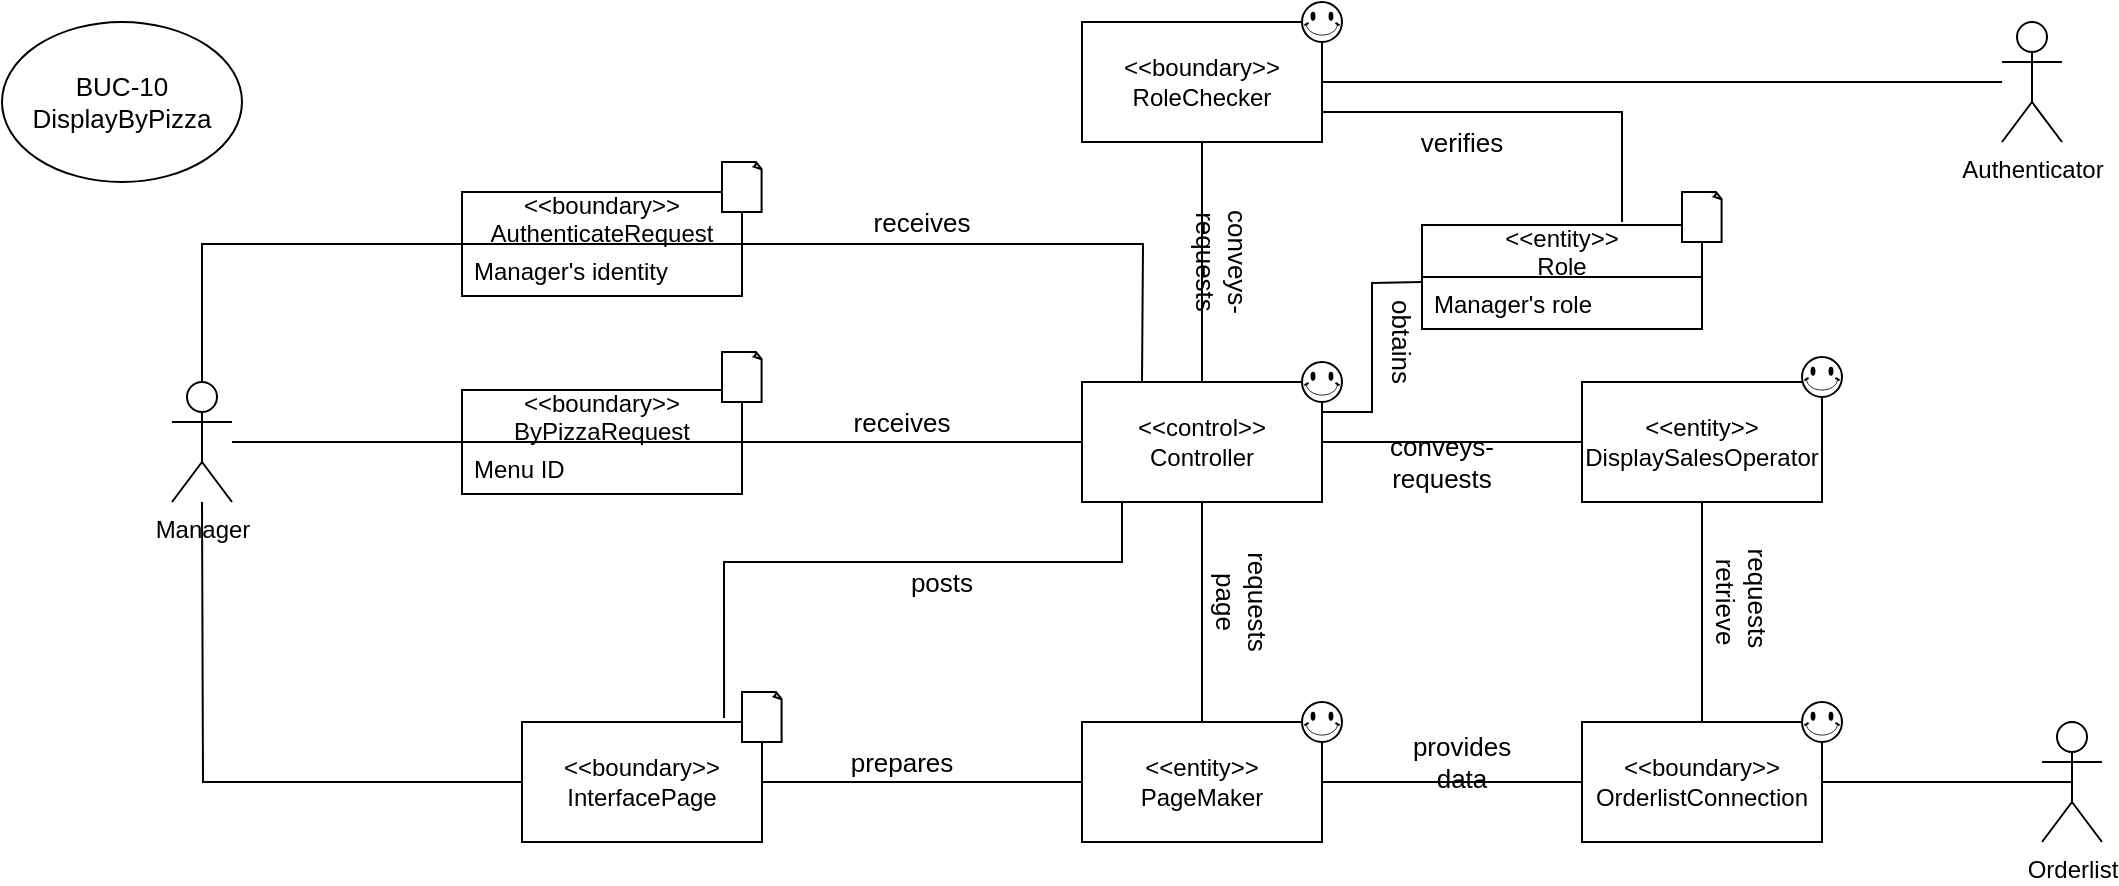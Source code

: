 <mxfile version="14.6.0" type="device"><diagram id="Y0a5yFrE13gmSuH_fW94" name="Page-1"><mxGraphModel dx="1607" dy="1112" grid="1" gridSize="10" guides="1" tooltips="1" connect="1" arrows="1" fold="1" page="1" pageScale="1" pageWidth="827" pageHeight="1169" math="0" shadow="0"><root><mxCell id="0"/><mxCell id="1" parent="0"/><mxCell id="iiYED96CAdbzTAdOjsHc-110" value="BUC-10&lt;br&gt;DisplayByPizza" style="ellipse;whiteSpace=wrap;html=1;fontSize=13;" parent="1" vertex="1"><mxGeometry x="-540" y="150" width="120" height="80" as="geometry"/></mxCell><mxCell id="GssyQQ9_IjwsMhL9tCNd-1" style="edgeStyle=orthogonalEdgeStyle;rounded=0;orthogonalLoop=1;jettySize=auto;html=1;entryX=0.5;entryY=0.5;entryDx=0;entryDy=0;entryPerimeter=0;endArrow=none;endFill=0;" parent="1" source="GssyQQ9_IjwsMhL9tCNd-3" target="GssyQQ9_IjwsMhL9tCNd-25" edge="1"><mxGeometry relative="1" as="geometry"/></mxCell><mxCell id="GssyQQ9_IjwsMhL9tCNd-2" style="edgeStyle=orthogonalEdgeStyle;rounded=0;orthogonalLoop=1;jettySize=auto;html=1;entryX=1;entryY=0.5;entryDx=0;entryDy=0;endArrow=none;endFill=0;" parent="1" source="GssyQQ9_IjwsMhL9tCNd-3" target="GssyQQ9_IjwsMhL9tCNd-19" edge="1"><mxGeometry relative="1" as="geometry"><Array as="points"><mxPoint x="300" y="530"/></Array></mxGeometry></mxCell><mxCell id="GssyQQ9_IjwsMhL9tCNd-3" value="&amp;lt;&amp;lt;boundary&amp;gt;&amp;gt;&lt;br&gt;OrderlistConnection" style="rounded=0;whiteSpace=wrap;html=1;" parent="1" vertex="1"><mxGeometry x="250" y="500" width="120" height="60" as="geometry"/></mxCell><mxCell id="GssyQQ9_IjwsMhL9tCNd-6" style="edgeStyle=orthogonalEdgeStyle;rounded=0;orthogonalLoop=1;jettySize=auto;html=1;entryX=0.5;entryY=0;entryDx=0;entryDy=0;endArrow=none;endFill=0;" parent="1" source="GssyQQ9_IjwsMhL9tCNd-7" target="GssyQQ9_IjwsMhL9tCNd-17" edge="1"><mxGeometry relative="1" as="geometry"/></mxCell><mxCell id="GssyQQ9_IjwsMhL9tCNd-7" value="&amp;lt;&amp;lt;boundary&amp;gt;&amp;gt;&lt;br&gt;RoleChecker" style="rounded=0;whiteSpace=wrap;html=1;" parent="1" vertex="1"><mxGeometry y="150" width="120" height="60" as="geometry"/></mxCell><mxCell id="GssyQQ9_IjwsMhL9tCNd-13" style="edgeStyle=orthogonalEdgeStyle;rounded=0;orthogonalLoop=1;jettySize=auto;html=1;endArrow=none;endFill=0;" parent="1" source="GssyQQ9_IjwsMhL9tCNd-14" edge="1"><mxGeometry relative="1" as="geometry"><mxPoint x="-440" y="390" as="targetPoint"/></mxGeometry></mxCell><mxCell id="GssyQQ9_IjwsMhL9tCNd-14" value="&amp;lt;&amp;lt;boundary&amp;gt;&amp;gt;&lt;br&gt;InterfacePage" style="rounded=0;whiteSpace=wrap;html=1;" parent="1" vertex="1"><mxGeometry x="-280" y="500" width="120" height="60" as="geometry"/></mxCell><mxCell id="GssyQQ9_IjwsMhL9tCNd-15" style="edgeStyle=orthogonalEdgeStyle;rounded=0;orthogonalLoop=1;jettySize=auto;html=1;entryX=0.842;entryY=-0.033;entryDx=0;entryDy=0;entryPerimeter=0;endArrow=none;endFill=0;" parent="1" source="GssyQQ9_IjwsMhL9tCNd-17" target="GssyQQ9_IjwsMhL9tCNd-14" edge="1"><mxGeometry relative="1" as="geometry"><Array as="points"><mxPoint x="20" y="420"/><mxPoint x="-179" y="420"/></Array></mxGeometry></mxCell><mxCell id="GssyQQ9_IjwsMhL9tCNd-16" style="edgeStyle=orthogonalEdgeStyle;rounded=0;orthogonalLoop=1;jettySize=auto;html=1;entryX=0.5;entryY=0;entryDx=0;entryDy=0;fontSize=13;endArrow=none;endFill=0;" parent="1" source="GssyQQ9_IjwsMhL9tCNd-17" target="GssyQQ9_IjwsMhL9tCNd-19" edge="1"><mxGeometry relative="1" as="geometry"/></mxCell><mxCell id="GssyQQ9_IjwsMhL9tCNd-17" value="&amp;lt;&amp;lt;control&amp;gt;&amp;gt;&lt;br&gt;Controller" style="rounded=0;whiteSpace=wrap;html=1;" parent="1" vertex="1"><mxGeometry y="330" width="120" height="60" as="geometry"/></mxCell><mxCell id="GssyQQ9_IjwsMhL9tCNd-18" style="edgeStyle=orthogonalEdgeStyle;rounded=0;orthogonalLoop=1;jettySize=auto;html=1;endArrow=none;endFill=0;" parent="1" source="GssyQQ9_IjwsMhL9tCNd-19" target="GssyQQ9_IjwsMhL9tCNd-14" edge="1"><mxGeometry relative="1" as="geometry"/></mxCell><mxCell id="GssyQQ9_IjwsMhL9tCNd-19" value="&amp;lt;&amp;lt;entity&amp;gt;&amp;gt;&lt;br&gt;PageMaker" style="rounded=0;whiteSpace=wrap;html=1;" parent="1" vertex="1"><mxGeometry y="500" width="120" height="60" as="geometry"/></mxCell><mxCell id="GssyQQ9_IjwsMhL9tCNd-20" style="edgeStyle=orthogonalEdgeStyle;rounded=0;orthogonalLoop=1;jettySize=auto;html=1;entryX=1;entryY=0.25;entryDx=0;entryDy=0;endArrow=none;endFill=0;" parent="1" target="GssyQQ9_IjwsMhL9tCNd-17" edge="1"><mxGeometry relative="1" as="geometry"><mxPoint x="170" y="280" as="sourcePoint"/></mxGeometry></mxCell><mxCell id="GssyQQ9_IjwsMhL9tCNd-21" style="edgeStyle=orthogonalEdgeStyle;rounded=0;orthogonalLoop=1;jettySize=auto;html=1;entryX=1;entryY=0.75;entryDx=0;entryDy=0;endArrow=none;endFill=0;" parent="1" target="GssyQQ9_IjwsMhL9tCNd-7" edge="1"><mxGeometry relative="1" as="geometry"><Array as="points"><mxPoint x="270" y="195"/></Array><mxPoint x="270" y="250" as="sourcePoint"/></mxGeometry></mxCell><mxCell id="GssyQQ9_IjwsMhL9tCNd-23" style="edgeStyle=orthogonalEdgeStyle;rounded=0;orthogonalLoop=1;jettySize=auto;html=1;entryX=1;entryY=0.5;entryDx=0;entryDy=0;endArrow=none;endFill=0;" parent="1" source="GssyQQ9_IjwsMhL9tCNd-24" target="GssyQQ9_IjwsMhL9tCNd-7" edge="1"><mxGeometry relative="1" as="geometry"/></mxCell><mxCell id="GssyQQ9_IjwsMhL9tCNd-24" value="Authenticator" style="shape=umlActor;verticalLabelPosition=bottom;verticalAlign=top;html=1;outlineConnect=0;" parent="1" vertex="1"><mxGeometry x="460" y="150" width="30" height="60" as="geometry"/></mxCell><mxCell id="GssyQQ9_IjwsMhL9tCNd-25" value="Orderlist" style="shape=umlActor;verticalLabelPosition=bottom;verticalAlign=top;html=1;outlineConnect=0;" parent="1" vertex="1"><mxGeometry x="480" y="500" width="30" height="60" as="geometry"/></mxCell><mxCell id="GssyQQ9_IjwsMhL9tCNd-28" value="posts" style="text;html=1;strokeColor=none;fillColor=none;align=center;verticalAlign=middle;whiteSpace=wrap;rounded=0;fontSize=13;" parent="1" vertex="1"><mxGeometry x="-90" y="420" width="40" height="20" as="geometry"/></mxCell><mxCell id="GssyQQ9_IjwsMhL9tCNd-29" value="prepares" style="text;html=1;strokeColor=none;fillColor=none;align=center;verticalAlign=middle;whiteSpace=wrap;rounded=0;fontSize=13;" parent="1" vertex="1"><mxGeometry x="-110" y="510" width="40" height="20" as="geometry"/></mxCell><mxCell id="GssyQQ9_IjwsMhL9tCNd-30" value="conveys-requests" style="text;html=1;strokeColor=none;fillColor=none;align=center;verticalAlign=middle;whiteSpace=wrap;rounded=0;fontSize=13;rotation=90;" parent="1" vertex="1"><mxGeometry x="50" y="260" width="40" height="20" as="geometry"/></mxCell><mxCell id="GssyQQ9_IjwsMhL9tCNd-31" value="conveys-requests" style="text;html=1;strokeColor=none;fillColor=none;align=center;verticalAlign=middle;whiteSpace=wrap;rounded=0;fontSize=13;" parent="1" vertex="1"><mxGeometry x="160" y="360" width="40" height="20" as="geometry"/></mxCell><mxCell id="GssyQQ9_IjwsMhL9tCNd-32" value="obtains" style="text;html=1;strokeColor=none;fillColor=none;align=center;verticalAlign=middle;whiteSpace=wrap;rounded=0;fontSize=13;rotation=90;" parent="1" vertex="1"><mxGeometry x="140" y="300" width="40" height="20" as="geometry"/></mxCell><mxCell id="GssyQQ9_IjwsMhL9tCNd-33" value="verifies" style="text;html=1;strokeColor=none;fillColor=none;align=center;verticalAlign=middle;whiteSpace=wrap;rounded=0;fontSize=13;" parent="1" vertex="1"><mxGeometry x="170" y="200" width="40" height="20" as="geometry"/></mxCell><mxCell id="GssyQQ9_IjwsMhL9tCNd-34" value="requests page" style="text;html=1;strokeColor=none;fillColor=none;align=center;verticalAlign=middle;whiteSpace=wrap;rounded=0;fontSize=13;rotation=90;" parent="1" vertex="1"><mxGeometry x="60" y="430" width="40" height="20" as="geometry"/></mxCell><mxCell id="GssyQQ9_IjwsMhL9tCNd-35" value="" style="verticalLabelPosition=bottom;verticalAlign=top;html=1;shape=mxgraph.basic.smiley;fontSize=13;" parent="1" vertex="1"><mxGeometry x="110" y="490" width="20" height="20" as="geometry"/></mxCell><mxCell id="GssyQQ9_IjwsMhL9tCNd-36" value="" style="verticalLabelPosition=bottom;verticalAlign=top;html=1;shape=mxgraph.basic.smiley;fontSize=13;" parent="1" vertex="1"><mxGeometry x="110" y="320" width="20" height="20" as="geometry"/></mxCell><mxCell id="GssyQQ9_IjwsMhL9tCNd-37" value="" style="verticalLabelPosition=bottom;verticalAlign=top;html=1;shape=mxgraph.basic.smiley;fontSize=13;" parent="1" vertex="1"><mxGeometry x="110" y="140" width="20" height="20" as="geometry"/></mxCell><mxCell id="GssyQQ9_IjwsMhL9tCNd-38" value="" style="verticalLabelPosition=bottom;verticalAlign=top;html=1;shape=mxgraph.basic.smiley;fontSize=13;" parent="1" vertex="1"><mxGeometry x="360" y="490" width="20" height="20" as="geometry"/></mxCell><mxCell id="GssyQQ9_IjwsMhL9tCNd-42" value="" style="whiteSpace=wrap;html=1;shape=mxgraph.basic.document;fontSize=13;" parent="1" vertex="1"><mxGeometry x="-170" y="485" width="20" height="25" as="geometry"/></mxCell><mxCell id="GssyQQ9_IjwsMhL9tCNd-43" value="provides data" style="text;html=1;strokeColor=none;fillColor=none;align=center;verticalAlign=middle;whiteSpace=wrap;rounded=0;fontSize=13;" parent="1" vertex="1"><mxGeometry x="170" y="510" width="40" height="20" as="geometry"/></mxCell><mxCell id="GssyQQ9_IjwsMhL9tCNd-44" style="edgeStyle=orthogonalEdgeStyle;rounded=0;orthogonalLoop=1;jettySize=auto;html=1;entryX=0.5;entryY=0;entryDx=0;entryDy=0;endArrow=none;endFill=0;" parent="1" source="GssyQQ9_IjwsMhL9tCNd-46" target="GssyQQ9_IjwsMhL9tCNd-3" edge="1"><mxGeometry relative="1" as="geometry"/></mxCell><mxCell id="GssyQQ9_IjwsMhL9tCNd-45" style="edgeStyle=orthogonalEdgeStyle;rounded=0;orthogonalLoop=1;jettySize=auto;html=1;endArrow=none;endFill=0;entryX=1;entryY=0.5;entryDx=0;entryDy=0;" parent="1" source="GssyQQ9_IjwsMhL9tCNd-46" target="GssyQQ9_IjwsMhL9tCNd-17" edge="1"><mxGeometry relative="1" as="geometry"><mxPoint x="130" y="360" as="targetPoint"/></mxGeometry></mxCell><mxCell id="GssyQQ9_IjwsMhL9tCNd-46" value="&amp;lt;&amp;lt;entity&amp;gt;&amp;gt;&lt;br&gt;DisplaySalesOperator" style="rounded=0;whiteSpace=wrap;html=1;" parent="1" vertex="1"><mxGeometry x="250" y="330" width="120" height="60" as="geometry"/></mxCell><mxCell id="GssyQQ9_IjwsMhL9tCNd-47" value="requests&amp;nbsp;&lt;br&gt;retrieve" style="text;html=1;strokeColor=none;fillColor=none;align=center;verticalAlign=middle;whiteSpace=wrap;rounded=0;fontSize=13;rotation=90;" parent="1" vertex="1"><mxGeometry x="310" y="430" width="40" height="20" as="geometry"/></mxCell><mxCell id="GssyQQ9_IjwsMhL9tCNd-48" value="" style="verticalLabelPosition=bottom;verticalAlign=top;html=1;shape=mxgraph.basic.smiley;fontSize=13;" parent="1" vertex="1"><mxGeometry x="360" y="317.5" width="20" height="20" as="geometry"/></mxCell><mxCell id="URw9oU9dWY186rLmP94T-1" style="edgeStyle=orthogonalEdgeStyle;rounded=0;orthogonalLoop=1;jettySize=auto;html=1;endArrow=none;endFill=0;" edge="1" parent="1" source="URw9oU9dWY186rLmP94T-2"><mxGeometry relative="1" as="geometry"><mxPoint x="-300" y="360" as="targetPoint"/></mxGeometry></mxCell><mxCell id="URw9oU9dWY186rLmP94T-2" value="Manager" style="shape=umlActor;verticalLabelPosition=bottom;verticalAlign=top;html=1;outlineConnect=0;" vertex="1" parent="1"><mxGeometry x="-455" y="330" width="30" height="60" as="geometry"/></mxCell><mxCell id="URw9oU9dWY186rLmP94T-3" style="edgeStyle=orthogonalEdgeStyle;rounded=0;orthogonalLoop=1;jettySize=auto;html=1;fontSize=13;endArrow=none;endFill=0;" edge="1" parent="1"><mxGeometry relative="1" as="geometry"><mxPoint x="-180" y="360" as="sourcePoint"/><mxPoint y="360" as="targetPoint"/></mxGeometry></mxCell><mxCell id="URw9oU9dWY186rLmP94T-4" value="receives" style="text;html=1;strokeColor=none;fillColor=none;align=center;verticalAlign=middle;whiteSpace=wrap;rounded=0;fontSize=13;" vertex="1" parent="1"><mxGeometry x="-100" y="240" width="40" height="20" as="geometry"/></mxCell><mxCell id="URw9oU9dWY186rLmP94T-5" value="receives" style="text;html=1;strokeColor=none;fillColor=none;align=center;verticalAlign=middle;whiteSpace=wrap;rounded=0;fontSize=13;" vertex="1" parent="1"><mxGeometry x="-110" y="340" width="40" height="20" as="geometry"/></mxCell><mxCell id="URw9oU9dWY186rLmP94T-6" style="edgeStyle=orthogonalEdgeStyle;rounded=0;orthogonalLoop=1;jettySize=auto;html=1;entryX=0.25;entryY=0;entryDx=0;entryDy=0;endArrow=none;endFill=0;" edge="1" parent="1" source="URw9oU9dWY186rLmP94T-8"><mxGeometry relative="1" as="geometry"><mxPoint x="30" y="330" as="targetPoint"/></mxGeometry></mxCell><mxCell id="URw9oU9dWY186rLmP94T-7" style="edgeStyle=orthogonalEdgeStyle;rounded=0;orthogonalLoop=1;jettySize=auto;html=1;entryX=0.5;entryY=0;entryDx=0;entryDy=0;entryPerimeter=0;endArrow=none;endFill=0;" edge="1" parent="1" source="URw9oU9dWY186rLmP94T-8" target="URw9oU9dWY186rLmP94T-2"><mxGeometry relative="1" as="geometry"/></mxCell><mxCell id="URw9oU9dWY186rLmP94T-8" value="&lt;&lt;boundary&gt;&gt;&#10;AuthenticateRequest" style="swimlane;fontStyle=0;childLayout=stackLayout;horizontal=1;startSize=26;fillColor=none;horizontalStack=0;resizeParent=1;resizeParentMax=0;resizeLast=0;collapsible=1;marginBottom=0;" vertex="1" parent="1"><mxGeometry x="-310" y="235" width="140" height="52" as="geometry"/></mxCell><mxCell id="URw9oU9dWY186rLmP94T-9" value="Manager's identity" style="text;strokeColor=none;fillColor=none;align=left;verticalAlign=top;spacingLeft=4;spacingRight=4;overflow=hidden;rotatable=0;points=[[0,0.5],[1,0.5]];portConstraint=eastwest;" vertex="1" parent="URw9oU9dWY186rLmP94T-8"><mxGeometry y="26" width="140" height="26" as="geometry"/></mxCell><mxCell id="URw9oU9dWY186rLmP94T-10" value="" style="whiteSpace=wrap;html=1;shape=mxgraph.basic.document;fontSize=13;" vertex="1" parent="1"><mxGeometry x="-180" y="220" width="20" height="25" as="geometry"/></mxCell><mxCell id="URw9oU9dWY186rLmP94T-11" value="&lt;&lt;boundary&gt;&gt;&#10;ByPizzaRequest" style="swimlane;fontStyle=0;childLayout=stackLayout;horizontal=1;startSize=26;fillColor=none;horizontalStack=0;resizeParent=1;resizeParentMax=0;resizeLast=0;collapsible=1;marginBottom=0;" vertex="1" parent="1"><mxGeometry x="-310" y="334" width="140" height="52" as="geometry"/></mxCell><mxCell id="URw9oU9dWY186rLmP94T-12" value="Menu ID" style="text;strokeColor=none;fillColor=none;align=left;verticalAlign=top;spacingLeft=4;spacingRight=4;overflow=hidden;rotatable=0;points=[[0,0.5],[1,0.5]];portConstraint=eastwest;" vertex="1" parent="URw9oU9dWY186rLmP94T-11"><mxGeometry y="26" width="140" height="26" as="geometry"/></mxCell><mxCell id="URw9oU9dWY186rLmP94T-13" value="" style="whiteSpace=wrap;html=1;shape=mxgraph.basic.document;fontSize=13;" vertex="1" parent="1"><mxGeometry x="-180" y="315" width="20" height="25" as="geometry"/></mxCell><mxCell id="URw9oU9dWY186rLmP94T-14" value="&lt;&lt;entity&gt;&gt;&#10;Role" style="swimlane;fontStyle=0;childLayout=stackLayout;horizontal=1;startSize=26;fillColor=none;horizontalStack=0;resizeParent=1;resizeParentMax=0;resizeLast=0;collapsible=1;marginBottom=0;" vertex="1" parent="1"><mxGeometry x="170" y="251.5" width="140" height="52" as="geometry"><mxRectangle x="160" y="240" width="90" height="30" as="alternateBounds"/></mxGeometry></mxCell><mxCell id="URw9oU9dWY186rLmP94T-15" value="Manager's role" style="text;strokeColor=none;fillColor=none;align=left;verticalAlign=top;spacingLeft=4;spacingRight=4;overflow=hidden;rotatable=0;points=[[0,0.5],[1,0.5]];portConstraint=eastwest;" vertex="1" parent="URw9oU9dWY186rLmP94T-14"><mxGeometry y="26" width="140" height="26" as="geometry"/></mxCell><mxCell id="URw9oU9dWY186rLmP94T-16" value="" style="whiteSpace=wrap;html=1;shape=mxgraph.basic.document;fontSize=13;" vertex="1" parent="1"><mxGeometry x="300" y="235" width="20" height="25" as="geometry"/></mxCell></root></mxGraphModel></diagram></mxfile>